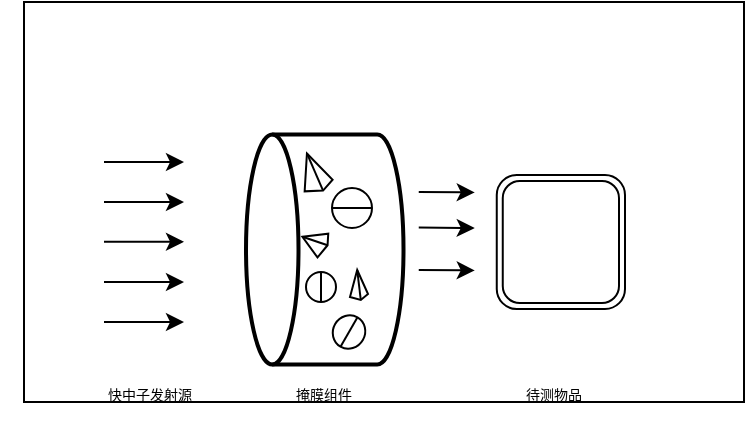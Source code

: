 <mxfile version="22.1.12" type="github">
  <diagram name="Page-1" id="-1JMlEwGhdC_pAs3ZivB">
    <mxGraphModel dx="-622" dy="120" grid="1" gridSize="10" guides="1" tooltips="1" connect="1" arrows="1" fold="1" page="1" pageScale="1" pageWidth="850" pageHeight="1100" math="0" shadow="0">
      <root>
        <mxCell id="0" />
        <mxCell id="1" parent="0" />
        <mxCell id="R6d2Y43406M28wxypKgB-4" value="" style="rounded=0;whiteSpace=wrap;html=1;fillColor=none;verticalAlign=top;horizontal=1;" vertex="1" parent="1">
          <mxGeometry x="890" y="820" width="360" height="200" as="geometry" />
        </mxCell>
        <mxCell id="R6d2Y43406M28wxypKgB-3" value="" style="strokeWidth=2;html=1;shape=mxgraph.flowchart.database;whiteSpace=wrap;rotation=-90;" vertex="1" parent="1">
          <mxGeometry x="982.88" y="904.38" width="115" height="78.75" as="geometry" />
        </mxCell>
        <mxCell id="R6d2Y43406M28wxypKgB-6" value="" style="endArrow=classic;html=1;rounded=0;exitX=0.028;exitY=0.3;exitDx=0;exitDy=0;exitPerimeter=0;" edge="1" parent="1">
          <mxGeometry width="50" height="50" relative="1" as="geometry">
            <mxPoint x="930" y="920" as="sourcePoint" />
            <mxPoint x="970" y="920" as="targetPoint" />
          </mxGeometry>
        </mxCell>
        <mxCell id="R6d2Y43406M28wxypKgB-7" value="" style="endArrow=classic;html=1;rounded=0;exitX=0.028;exitY=0.3;exitDx=0;exitDy=0;exitPerimeter=0;" edge="1" parent="1">
          <mxGeometry width="50" height="50" relative="1" as="geometry">
            <mxPoint x="930" y="939.9" as="sourcePoint" />
            <mxPoint x="970" y="939.9" as="targetPoint" />
          </mxGeometry>
        </mxCell>
        <mxCell id="R6d2Y43406M28wxypKgB-8" value="" style="endArrow=classic;html=1;rounded=0;exitX=0.028;exitY=0.3;exitDx=0;exitDy=0;exitPerimeter=0;" edge="1" parent="1">
          <mxGeometry width="50" height="50" relative="1" as="geometry">
            <mxPoint x="930" y="960" as="sourcePoint" />
            <mxPoint x="970" y="960" as="targetPoint" />
          </mxGeometry>
        </mxCell>
        <mxCell id="R6d2Y43406M28wxypKgB-9" value="" style="endArrow=classic;html=1;rounded=0;exitX=0.028;exitY=0.3;exitDx=0;exitDy=0;exitPerimeter=0;" edge="1" parent="1">
          <mxGeometry width="50" height="50" relative="1" as="geometry">
            <mxPoint x="930" y="980" as="sourcePoint" />
            <mxPoint x="970" y="980" as="targetPoint" />
          </mxGeometry>
        </mxCell>
        <mxCell id="R6d2Y43406M28wxypKgB-11" value="&lt;font style=&quot;font-size: 7px;&quot;&gt;掩膜组件&lt;/font&gt;" style="text;html=1;strokeColor=none;fillColor=none;align=center;verticalAlign=middle;whiteSpace=wrap;rounded=0;" vertex="1" parent="1">
          <mxGeometry x="965.38" y="1000" width="150" height="30" as="geometry" />
        </mxCell>
        <mxCell id="R6d2Y43406M28wxypKgB-14" value="" style="verticalLabelPosition=bottom;verticalAlign=top;html=1;shape=mxgraph.basic.pyramid;dx1=0.4;dx2=0.6;dy1=0.9;dy2=0.8;rotation=-15;" vertex="1" parent="1">
          <mxGeometry x="1028" y="895" width="15" height="20" as="geometry" />
        </mxCell>
        <mxCell id="R6d2Y43406M28wxypKgB-15" value="" style="verticalLabelPosition=bottom;verticalAlign=top;html=1;shape=mxgraph.basic.pyramid;dx1=0.4;dx2=0.6;dy1=0.9;dy2=0.8;rotation=-60;" vertex="1" parent="1">
          <mxGeometry x="1029" y="933" width="13" height="13" as="geometry" />
        </mxCell>
        <mxCell id="R6d2Y43406M28wxypKgB-16" value="" style="verticalLabelPosition=bottom;verticalAlign=top;html=1;shape=mxgraph.basic.pyramid;dx1=0.4;dx2=0.6;dy1=0.9;dy2=0.8;" vertex="1" parent="1">
          <mxGeometry x="1053" y="954" width="9" height="15" as="geometry" />
        </mxCell>
        <mxCell id="R6d2Y43406M28wxypKgB-17" value="" style="shape=lineEllipse;perimeter=ellipsePerimeter;whiteSpace=wrap;html=1;backgroundOutline=1;" vertex="1" parent="1">
          <mxGeometry x="1044" y="913" width="20" height="20" as="geometry" />
        </mxCell>
        <mxCell id="R6d2Y43406M28wxypKgB-18" value="" style="shape=lineEllipse;perimeter=ellipsePerimeter;whiteSpace=wrap;html=1;backgroundOutline=1;rotation=-60;" vertex="1" parent="1">
          <mxGeometry x="1044" y="977" width="17" height="16" as="geometry" />
        </mxCell>
        <mxCell id="R6d2Y43406M28wxypKgB-19" value="" style="shape=lineEllipse;perimeter=ellipsePerimeter;whiteSpace=wrap;html=1;backgroundOutline=1;direction=south;" vertex="1" parent="1">
          <mxGeometry x="1031" y="955" width="15" height="15" as="geometry" />
        </mxCell>
        <mxCell id="R6d2Y43406M28wxypKgB-23" value="&lt;font style=&quot;font-size: 7px;&quot;&gt;快中子发射源&lt;/font&gt;" style="text;html=1;strokeColor=none;fillColor=none;align=center;verticalAlign=middle;whiteSpace=wrap;rounded=0;" vertex="1" parent="1">
          <mxGeometry x="878" y="1000" width="150" height="30" as="geometry" />
        </mxCell>
        <mxCell id="R6d2Y43406M28wxypKgB-24" value="" style="points=[[0.25,0,0],[0.5,0,0],[0.75,0,0],[1,0.25,0],[1,0.5,0],[1,0.75,0],[0.75,1,0],[0.5,1,0],[0.25,1,0],[0,0.75,0],[0,0.5,0],[0,0.25,0]];shape=mxgraph.bpmn.task;whiteSpace=wrap;rectStyle=rounded;size=10;html=1;container=1;expand=0;collapsible=0;taskMarker=abstract;bpmnShapeType=transaction;" vertex="1" parent="1">
          <mxGeometry x="1126.38" y="906.5" width="64.12" height="67" as="geometry" />
        </mxCell>
        <mxCell id="R6d2Y43406M28wxypKgB-25" value="&lt;font style=&quot;font-size: 7px;&quot;&gt;待测物品&lt;/font&gt;" style="text;html=1;strokeColor=none;fillColor=none;align=center;verticalAlign=middle;whiteSpace=wrap;rounded=0;" vertex="1" parent="1">
          <mxGeometry x="1080" y="1000" width="150" height="30" as="geometry" />
        </mxCell>
        <mxCell id="R6d2Y43406M28wxypKgB-27" value="" style="endArrow=classic;html=1;rounded=0;exitX=0.028;exitY=0.3;exitDx=0;exitDy=0;exitPerimeter=0;" edge="1" parent="1">
          <mxGeometry width="50" height="50" relative="1" as="geometry">
            <mxPoint x="1087.38" y="932.8" as="sourcePoint" />
            <mxPoint x="1115.38" y="933" as="targetPoint" />
          </mxGeometry>
        </mxCell>
        <mxCell id="R6d2Y43406M28wxypKgB-28" value="" style="endArrow=classic;html=1;rounded=0;exitX=0.028;exitY=0.3;exitDx=0;exitDy=0;exitPerimeter=0;" edge="1" parent="1">
          <mxGeometry width="50" height="50" relative="1" as="geometry">
            <mxPoint x="1087.38" y="954" as="sourcePoint" />
            <mxPoint x="1115.38" y="954.2" as="targetPoint" />
          </mxGeometry>
        </mxCell>
        <mxCell id="R6d2Y43406M28wxypKgB-26" value="" style="endArrow=classic;html=1;rounded=0;exitX=0.028;exitY=0.3;exitDx=0;exitDy=0;exitPerimeter=0;" edge="1" parent="1">
          <mxGeometry width="50" height="50" relative="1" as="geometry">
            <mxPoint x="1087.38" y="915" as="sourcePoint" />
            <mxPoint x="1115.38" y="915.2" as="targetPoint" />
          </mxGeometry>
        </mxCell>
        <mxCell id="R6d2Y43406M28wxypKgB-29" value="" style="endArrow=classic;html=1;rounded=0;exitX=0.028;exitY=0.3;exitDx=0;exitDy=0;exitPerimeter=0;" edge="1" parent="1">
          <mxGeometry width="50" height="50" relative="1" as="geometry">
            <mxPoint x="930" y="900" as="sourcePoint" />
            <mxPoint x="970" y="900" as="targetPoint" />
          </mxGeometry>
        </mxCell>
      </root>
    </mxGraphModel>
  </diagram>
</mxfile>
